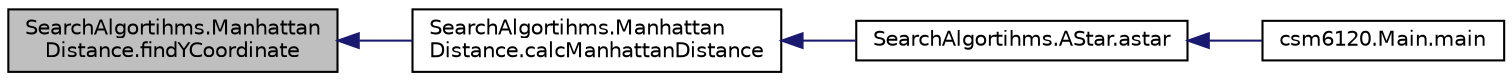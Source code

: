 digraph "SearchAlgortihms.ManhattanDistance.findYCoordinate"
{
  edge [fontname="Helvetica",fontsize="10",labelfontname="Helvetica",labelfontsize="10"];
  node [fontname="Helvetica",fontsize="10",shape=record];
  rankdir="LR";
  Node1 [label="SearchAlgortihms.Manhattan\lDistance.findYCoordinate",height=0.2,width=0.4,color="black", fillcolor="grey75", style="filled", fontcolor="black"];
  Node1 -> Node2 [dir="back",color="midnightblue",fontsize="10",style="solid",fontname="Helvetica"];
  Node2 [label="SearchAlgortihms.Manhattan\lDistance.calcManhattanDistance",height=0.2,width=0.4,color="black", fillcolor="white", style="filled",URL="$class_search_algortihms_1_1_manhattan_distance.html#a3634a6092ccbc000d3ef2feb6fbdd1ca"];
  Node2 -> Node3 [dir="back",color="midnightblue",fontsize="10",style="solid",fontname="Helvetica"];
  Node3 [label="SearchAlgortihms.AStar.astar",height=0.2,width=0.4,color="black", fillcolor="white", style="filled",URL="$class_search_algortihms_1_1_a_star.html#a95cd91ef8cb13d69296a56dbab2989a2"];
  Node3 -> Node4 [dir="back",color="midnightblue",fontsize="10",style="solid",fontname="Helvetica"];
  Node4 [label="csm6120.Main.main",height=0.2,width=0.4,color="black", fillcolor="white", style="filled",URL="$classcsm6120_1_1_main.html#adf9387261bc1d579e1bc95f836d164f5"];
}
